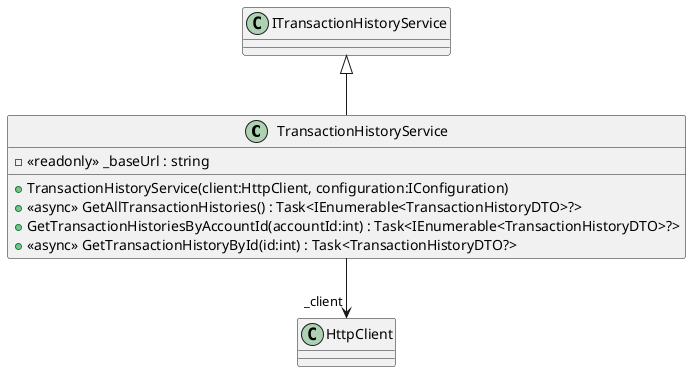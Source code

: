 @startuml
class TransactionHistoryService {
    - <<readonly>> _baseUrl : string
    + TransactionHistoryService(client:HttpClient, configuration:IConfiguration)
    + <<async>> GetAllTransactionHistories() : Task<IEnumerable<TransactionHistoryDTO>?>
    + GetTransactionHistoriesByAccountId(accountId:int) : Task<IEnumerable<TransactionHistoryDTO>?>
    + <<async>> GetTransactionHistoryById(id:int) : Task<TransactionHistoryDTO?>
}
ITransactionHistoryService <|-- TransactionHistoryService
TransactionHistoryService --> "_client" HttpClient
@enduml
